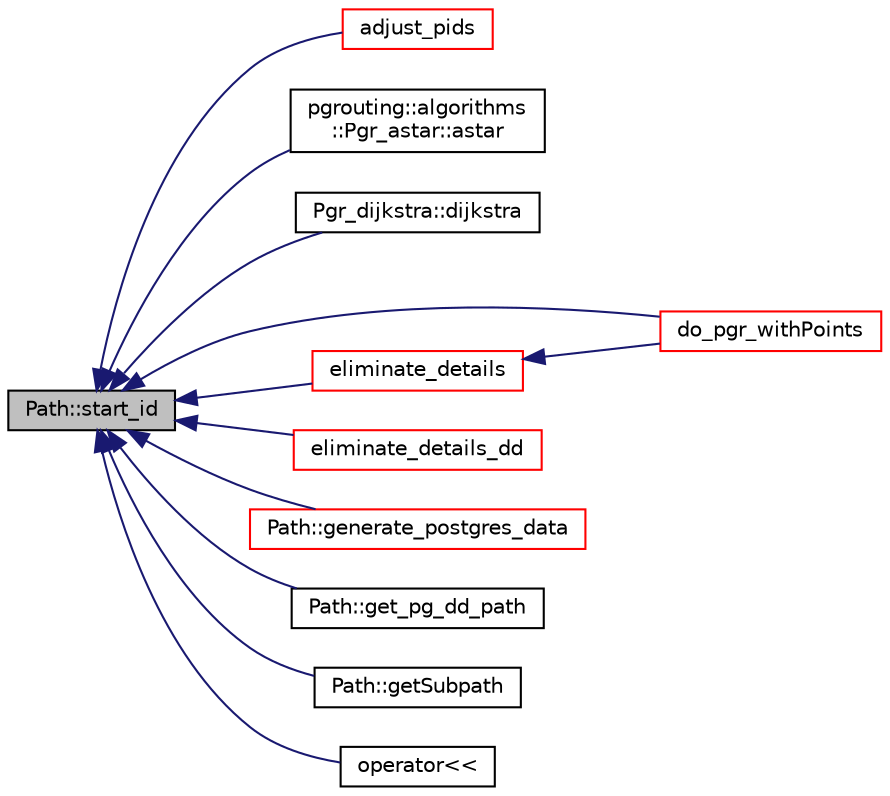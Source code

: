 digraph "Path::start_id"
{
  edge [fontname="Helvetica",fontsize="10",labelfontname="Helvetica",labelfontsize="10"];
  node [fontname="Helvetica",fontsize="10",shape=record];
  rankdir="LR";
  Node1 [label="Path::start_id",height=0.2,width=0.4,color="black", fillcolor="grey75", style="filled" fontcolor="black"];
  Node1 -> Node2 [dir="back",color="midnightblue",fontsize="10",style="solid",fontname="Helvetica"];
  Node2 [label="adjust_pids",height=0.2,width=0.4,color="red", fillcolor="white", style="filled",URL="$pgr__withPoints_8cpp.html#ad7908e676e68d1ef712488e655e66ef0"];
  Node1 -> Node3 [dir="back",color="midnightblue",fontsize="10",style="solid",fontname="Helvetica"];
  Node3 [label="pgrouting::algorithms\l::Pgr_astar::astar",height=0.2,width=0.4,color="black", fillcolor="white", style="filled",URL="$classpgrouting_1_1algorithms_1_1Pgr__astar.html#a540dad9278b2222a4e8d0b0f173353b4"];
  Node1 -> Node4 [dir="back",color="midnightblue",fontsize="10",style="solid",fontname="Helvetica"];
  Node4 [label="Pgr_dijkstra::dijkstra",height=0.2,width=0.4,color="black", fillcolor="white", style="filled",URL="$classPgr__dijkstra.html#a94fe125c5ff9fc5e51fa577da7061591",tooltip="Many to one. "];
  Node1 -> Node5 [dir="back",color="midnightblue",fontsize="10",style="solid",fontname="Helvetica"];
  Node5 [label="do_pgr_withPoints",height=0.2,width=0.4,color="red", fillcolor="white", style="filled",URL="$withPoints__driver_8h.html#a21c2758706c9735f75143b96fe93defd"];
  Node1 -> Node6 [dir="back",color="midnightblue",fontsize="10",style="solid",fontname="Helvetica"];
  Node6 [label="eliminate_details",height=0.2,width=0.4,color="red", fillcolor="white", style="filled",URL="$pgr__withPoints_8hpp.html#a0ed4ba674c8ad93b59ff6a23c43a744f"];
  Node6 -> Node5 [dir="back",color="midnightblue",fontsize="10",style="solid",fontname="Helvetica"];
  Node1 -> Node7 [dir="back",color="midnightblue",fontsize="10",style="solid",fontname="Helvetica"];
  Node7 [label="eliminate_details_dd",height=0.2,width=0.4,color="red", fillcolor="white", style="filled",URL="$pgr__withPoints_8hpp.html#a78454780d695ee33ad171a220e3e9f38"];
  Node1 -> Node8 [dir="back",color="midnightblue",fontsize="10",style="solid",fontname="Helvetica"];
  Node8 [label="Path::generate_postgres_data",height=0.2,width=0.4,color="red", fillcolor="white", style="filled",URL="$classPath.html#ae1f419fc9e3cb3d6d4a51621b7f0beba"];
  Node1 -> Node9 [dir="back",color="midnightblue",fontsize="10",style="solid",fontname="Helvetica"];
  Node9 [label="Path::get_pg_dd_path",height=0.2,width=0.4,color="black", fillcolor="white", style="filled",URL="$classPath.html#a6a3dbe49a76b4057460266cbbd9225c8"];
  Node1 -> Node10 [dir="back",color="midnightblue",fontsize="10",style="solid",fontname="Helvetica"];
  Node10 [label="Path::getSubpath",height=0.2,width=0.4,color="black", fillcolor="white", style="filled",URL="$classPath.html#ac9db12aac6bf4f045a25c3fd1e70fd20"];
  Node1 -> Node11 [dir="back",color="midnightblue",fontsize="10",style="solid",fontname="Helvetica"];
  Node11 [label="operator\<\<",height=0.2,width=0.4,color="black", fillcolor="white", style="filled",URL="$basePath__SSEC_8cpp.html#aa16afa1050f3d97fc530c0ec237c1216"];
}
